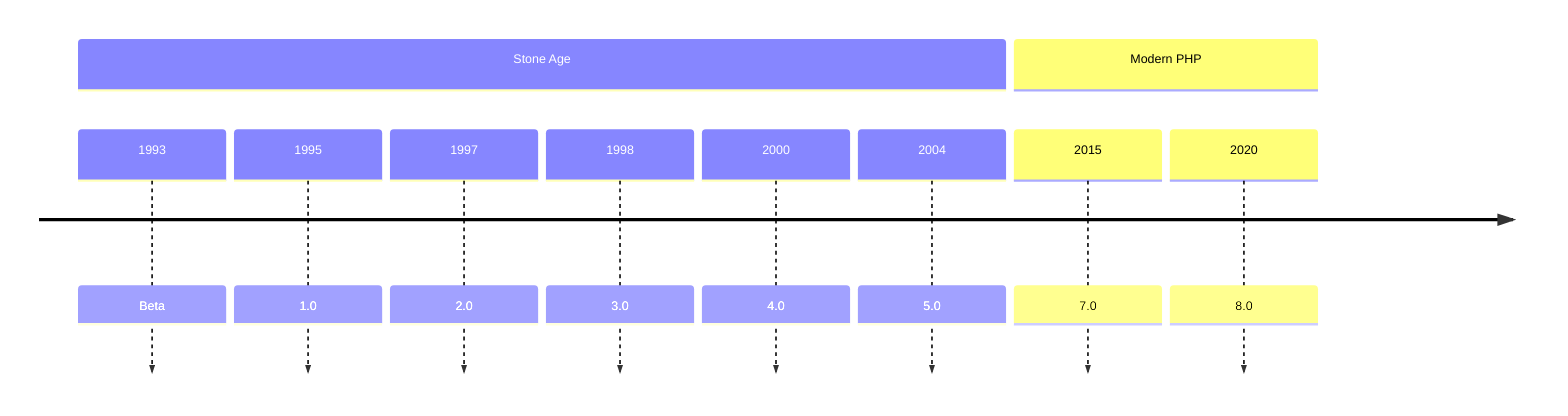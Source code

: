 timeline
    section Stone Age
    1993 : Beta
    1995 : 1.0
    1997 : 2.0
    1998 : 3.0
    2000 : 4.0
    2004 : 5.0
    section Modern PHP
    2015 : 7.0
    2020 : 8.0